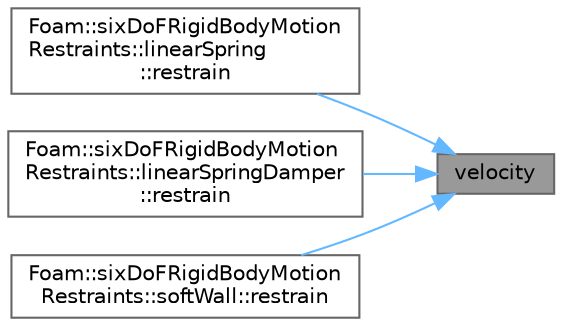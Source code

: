 digraph "velocity"
{
 // LATEX_PDF_SIZE
  bgcolor="transparent";
  edge [fontname=Helvetica,fontsize=10,labelfontname=Helvetica,labelfontsize=10];
  node [fontname=Helvetica,fontsize=10,shape=box,height=0.2,width=0.4];
  rankdir="RL";
  Node1 [id="Node000001",label="velocity",height=0.2,width=0.4,color="gray40", fillcolor="grey60", style="filled", fontcolor="black",tooltip=" "];
  Node1 -> Node2 [id="edge1_Node000001_Node000002",dir="back",color="steelblue1",style="solid",tooltip=" "];
  Node2 [id="Node000002",label="Foam::sixDoFRigidBodyMotion\lRestraints::linearSpring\l::restrain",height=0.2,width=0.4,color="grey40", fillcolor="white", style="filled",URL="$classFoam_1_1sixDoFRigidBodyMotionRestraints_1_1linearSpring.html#a5a33f13a3b2e956e9be8cfaffc87a34b",tooltip=" "];
  Node1 -> Node3 [id="edge2_Node000001_Node000003",dir="back",color="steelblue1",style="solid",tooltip=" "];
  Node3 [id="Node000003",label="Foam::sixDoFRigidBodyMotion\lRestraints::linearSpringDamper\l::restrain",height=0.2,width=0.4,color="grey40", fillcolor="white", style="filled",URL="$classFoam_1_1sixDoFRigidBodyMotionRestraints_1_1linearSpringDamper.html#a5a33f13a3b2e956e9be8cfaffc87a34b",tooltip=" "];
  Node1 -> Node4 [id="edge3_Node000001_Node000004",dir="back",color="steelblue1",style="solid",tooltip=" "];
  Node4 [id="Node000004",label="Foam::sixDoFRigidBodyMotion\lRestraints::softWall::restrain",height=0.2,width=0.4,color="grey40", fillcolor="white", style="filled",URL="$classFoam_1_1sixDoFRigidBodyMotionRestraints_1_1softWall.html#a5a33f13a3b2e956e9be8cfaffc87a34b",tooltip=" "];
}
